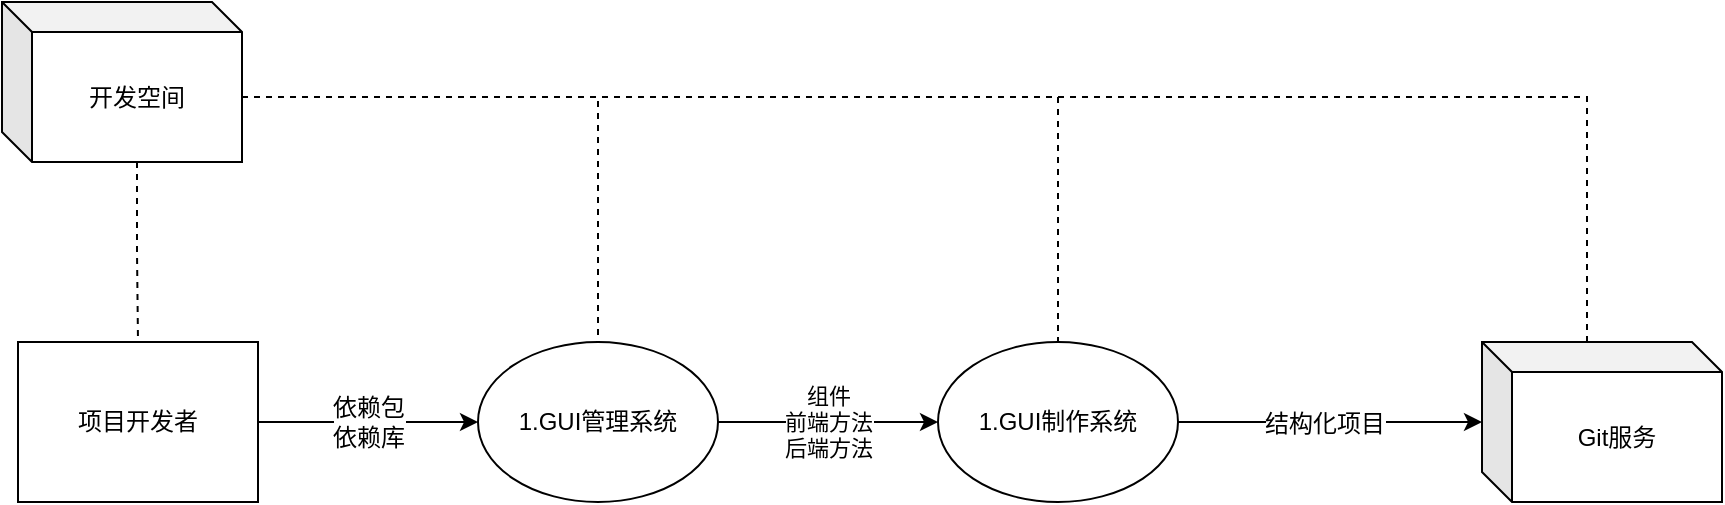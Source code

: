 <mxfile pages="1" version="11.2.9" type="github"><diagram id="-9vpwFthTI_V9WlSNdZI" name="第 1 页"><mxGraphModel dx="1261" dy="819" grid="1" gridSize="10" guides="1" tooltips="1" connect="1" arrows="1" fold="1" page="1" pageScale="1" pageWidth="3300" pageHeight="4681" math="0" shadow="0"><root><mxCell id="0"/><mxCell id="1" parent="0"/><mxCell id="TKSJl1tGVs4Sg4q5nvew-11" style="edgeStyle=orthogonalEdgeStyle;rounded=0;orthogonalLoop=1;jettySize=auto;html=1;exitX=0;exitY=0;exitDx=67.5;exitDy=80;exitPerimeter=0;entryX=0.5;entryY=0;entryDx=0;entryDy=0;dashed=1;endArrow=none;endFill=0;" parent="1" source="TKSJl1tGVs4Sg4q5nvew-2" target="TKSJl1tGVs4Sg4q5nvew-3" edge="1"><mxGeometry relative="1" as="geometry"/></mxCell><mxCell id="TKSJl1tGVs4Sg4q5nvew-12" style="edgeStyle=orthogonalEdgeStyle;rounded=0;orthogonalLoop=1;jettySize=auto;html=1;exitX=0;exitY=0;exitDx=120;exitDy=47.5;exitPerimeter=0;entryX=0.5;entryY=0;entryDx=0;entryDy=0;dashed=1;endArrow=none;endFill=0;" parent="1" source="TKSJl1tGVs4Sg4q5nvew-2" target="TKSJl1tGVs4Sg4q5nvew-4" edge="1"><mxGeometry relative="1" as="geometry"/></mxCell><mxCell id="TKSJl1tGVs4Sg4q5nvew-13" style="edgeStyle=orthogonalEdgeStyle;rounded=0;orthogonalLoop=1;jettySize=auto;html=1;exitX=0;exitY=0;exitDx=120;exitDy=47.5;exitPerimeter=0;entryX=0.5;entryY=0;entryDx=0;entryDy=0;dashed=1;endArrow=none;endFill=0;" parent="1" source="TKSJl1tGVs4Sg4q5nvew-2" target="TKSJl1tGVs4Sg4q5nvew-5" edge="1"><mxGeometry relative="1" as="geometry"/></mxCell><mxCell id="TKSJl1tGVs4Sg4q5nvew-14" style="edgeStyle=orthogonalEdgeStyle;rounded=0;orthogonalLoop=1;jettySize=auto;html=1;exitX=0;exitY=0;exitDx=120;exitDy=47.5;exitPerimeter=0;entryX=0;entryY=0;entryDx=52.5;entryDy=0;entryPerimeter=0;dashed=1;endArrow=none;endFill=0;" parent="1" source="TKSJl1tGVs4Sg4q5nvew-2" target="TKSJl1tGVs4Sg4q5nvew-6" edge="1"><mxGeometry relative="1" as="geometry"/></mxCell><mxCell id="TKSJl1tGVs4Sg4q5nvew-2" value="开发空间" style="shape=cube;whiteSpace=wrap;html=1;boundedLbl=1;backgroundOutline=1;darkOpacity=0.05;darkOpacity2=0.1;size=15;" parent="1" vertex="1"><mxGeometry x="212" y="90" width="120" height="80" as="geometry"/></mxCell><mxCell id="TKSJl1tGVs4Sg4q5nvew-7" style="edgeStyle=orthogonalEdgeStyle;rounded=0;orthogonalLoop=1;jettySize=auto;html=1;exitX=1;exitY=0.5;exitDx=0;exitDy=0;entryX=0;entryY=0.5;entryDx=0;entryDy=0;" parent="1" source="TKSJl1tGVs4Sg4q5nvew-3" target="TKSJl1tGVs4Sg4q5nvew-4" edge="1"><mxGeometry relative="1" as="geometry"/></mxCell><mxCell id="NBeyEdWjnalu38bfb2Q8-2" value="依赖包&lt;br&gt;依赖库" style="text;html=1;resizable=0;points=[];align=center;verticalAlign=middle;labelBackgroundColor=#ffffff;" vertex="1" connectable="0" parent="TKSJl1tGVs4Sg4q5nvew-7"><mxGeometry x="-0.145" y="3" relative="1" as="geometry"><mxPoint x="8" y="3" as="offset"/></mxGeometry></mxCell><mxCell id="TKSJl1tGVs4Sg4q5nvew-3" value="项目开发者" style="rounded=0;whiteSpace=wrap;html=1;" parent="1" vertex="1"><mxGeometry x="220" y="260" width="120" height="80" as="geometry"/></mxCell><mxCell id="TKSJl1tGVs4Sg4q5nvew-8" value="组件&lt;br&gt;前端方法&lt;br&gt;后端方法" style="edgeStyle=orthogonalEdgeStyle;rounded=0;orthogonalLoop=1;jettySize=auto;html=1;exitX=1;exitY=0.5;exitDx=0;exitDy=0;" parent="1" source="TKSJl1tGVs4Sg4q5nvew-4" target="TKSJl1tGVs4Sg4q5nvew-5" edge="1"><mxGeometry relative="1" as="geometry"/></mxCell><mxCell id="TKSJl1tGVs4Sg4q5nvew-4" value="1.GUI管理系统" style="ellipse;whiteSpace=wrap;html=1;" parent="1" vertex="1"><mxGeometry x="450" y="260" width="120" height="80" as="geometry"/></mxCell><mxCell id="TKSJl1tGVs4Sg4q5nvew-9" style="edgeStyle=orthogonalEdgeStyle;rounded=0;orthogonalLoop=1;jettySize=auto;html=1;exitX=1;exitY=0.5;exitDx=0;exitDy=0;" parent="1" source="TKSJl1tGVs4Sg4q5nvew-5" target="TKSJl1tGVs4Sg4q5nvew-6" edge="1"><mxGeometry relative="1" as="geometry"/></mxCell><mxCell id="NBeyEdWjnalu38bfb2Q8-4" value="结构化项目" style="text;html=1;resizable=0;points=[];align=center;verticalAlign=middle;labelBackgroundColor=#ffffff;" vertex="1" connectable="0" parent="TKSJl1tGVs4Sg4q5nvew-9"><mxGeometry x="-0.04" y="-1" relative="1" as="geometry"><mxPoint as="offset"/></mxGeometry></mxCell><mxCell id="TKSJl1tGVs4Sg4q5nvew-5" value="1.GUI制作系统" style="ellipse;whiteSpace=wrap;html=1;" parent="1" vertex="1"><mxGeometry x="680" y="260" width="120" height="80" as="geometry"/></mxCell><mxCell id="TKSJl1tGVs4Sg4q5nvew-6" value="Git服务" style="shape=cube;whiteSpace=wrap;html=1;boundedLbl=1;backgroundOutline=1;darkOpacity=0.05;darkOpacity2=0.1;size=15;" parent="1" vertex="1"><mxGeometry x="952" y="260" width="120" height="80" as="geometry"/></mxCell></root></mxGraphModel></diagram></mxfile>